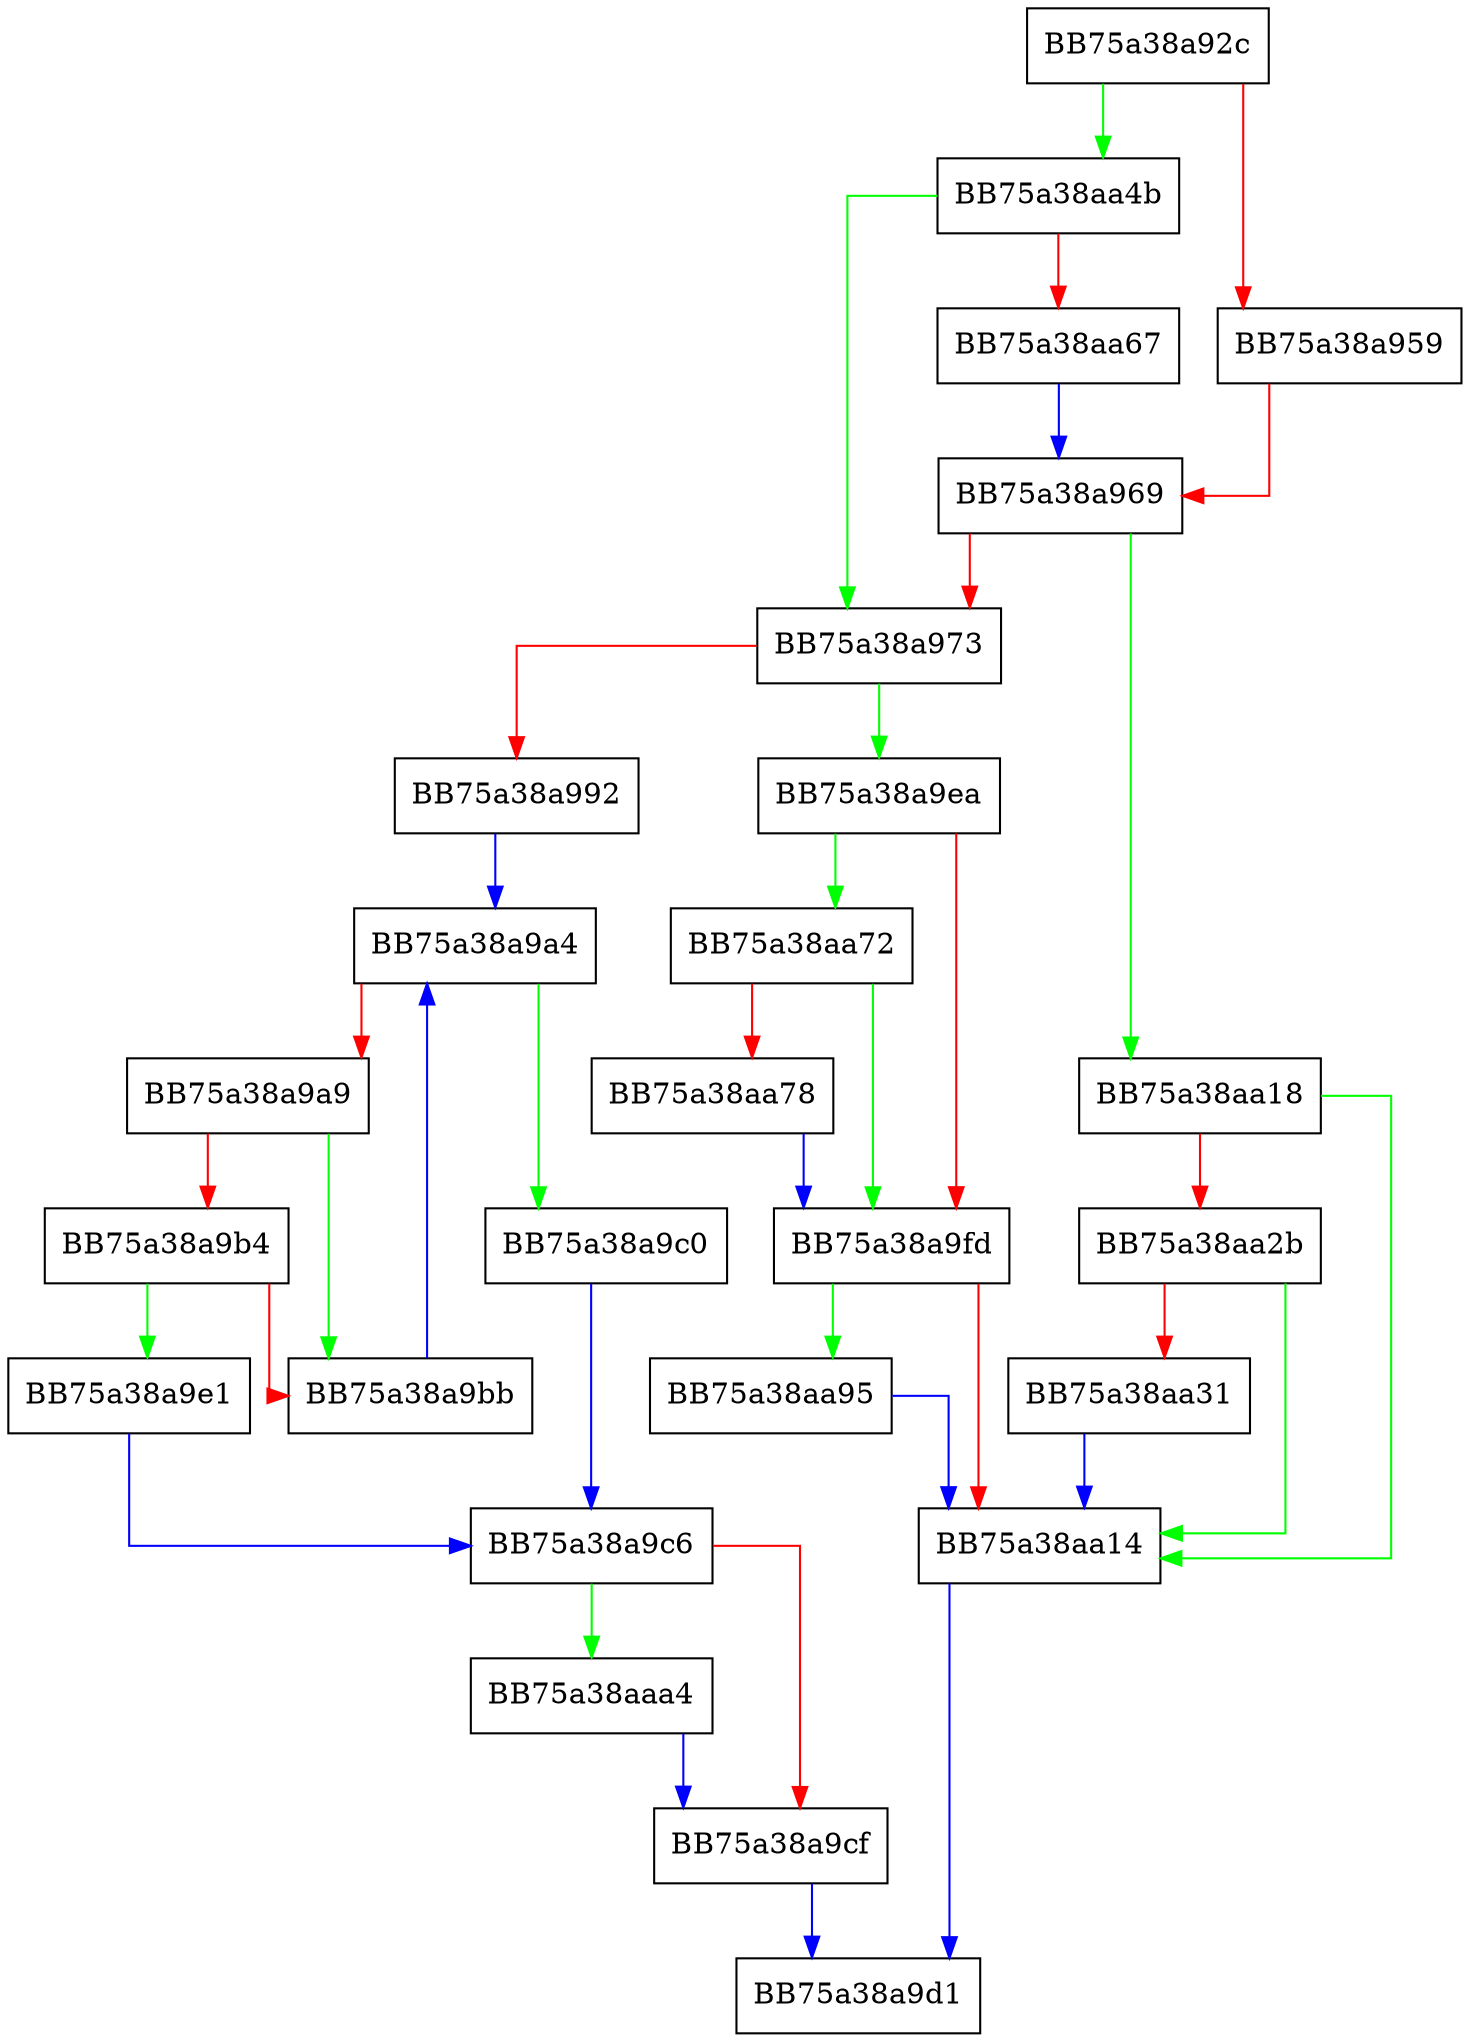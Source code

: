 digraph MemScanQueryPrivilege {
  node [shape="box"];
  graph [splines=ortho];
  BB75a38a92c -> BB75a38aa4b [color="green"];
  BB75a38a92c -> BB75a38a959 [color="red"];
  BB75a38a959 -> BB75a38a969 [color="red"];
  BB75a38a969 -> BB75a38aa18 [color="green"];
  BB75a38a969 -> BB75a38a973 [color="red"];
  BB75a38a973 -> BB75a38a9ea [color="green"];
  BB75a38a973 -> BB75a38a992 [color="red"];
  BB75a38a992 -> BB75a38a9a4 [color="blue"];
  BB75a38a9a4 -> BB75a38a9c0 [color="green"];
  BB75a38a9a4 -> BB75a38a9a9 [color="red"];
  BB75a38a9a9 -> BB75a38a9bb [color="green"];
  BB75a38a9a9 -> BB75a38a9b4 [color="red"];
  BB75a38a9b4 -> BB75a38a9e1 [color="green"];
  BB75a38a9b4 -> BB75a38a9bb [color="red"];
  BB75a38a9bb -> BB75a38a9a4 [color="blue"];
  BB75a38a9c0 -> BB75a38a9c6 [color="blue"];
  BB75a38a9c6 -> BB75a38aaa4 [color="green"];
  BB75a38a9c6 -> BB75a38a9cf [color="red"];
  BB75a38a9cf -> BB75a38a9d1 [color="blue"];
  BB75a38a9e1 -> BB75a38a9c6 [color="blue"];
  BB75a38a9ea -> BB75a38aa72 [color="green"];
  BB75a38a9ea -> BB75a38a9fd [color="red"];
  BB75a38a9fd -> BB75a38aa95 [color="green"];
  BB75a38a9fd -> BB75a38aa14 [color="red"];
  BB75a38aa14 -> BB75a38a9d1 [color="blue"];
  BB75a38aa18 -> BB75a38aa14 [color="green"];
  BB75a38aa18 -> BB75a38aa2b [color="red"];
  BB75a38aa2b -> BB75a38aa14 [color="green"];
  BB75a38aa2b -> BB75a38aa31 [color="red"];
  BB75a38aa31 -> BB75a38aa14 [color="blue"];
  BB75a38aa4b -> BB75a38a973 [color="green"];
  BB75a38aa4b -> BB75a38aa67 [color="red"];
  BB75a38aa67 -> BB75a38a969 [color="blue"];
  BB75a38aa72 -> BB75a38a9fd [color="green"];
  BB75a38aa72 -> BB75a38aa78 [color="red"];
  BB75a38aa78 -> BB75a38a9fd [color="blue"];
  BB75a38aa95 -> BB75a38aa14 [color="blue"];
  BB75a38aaa4 -> BB75a38a9cf [color="blue"];
}
